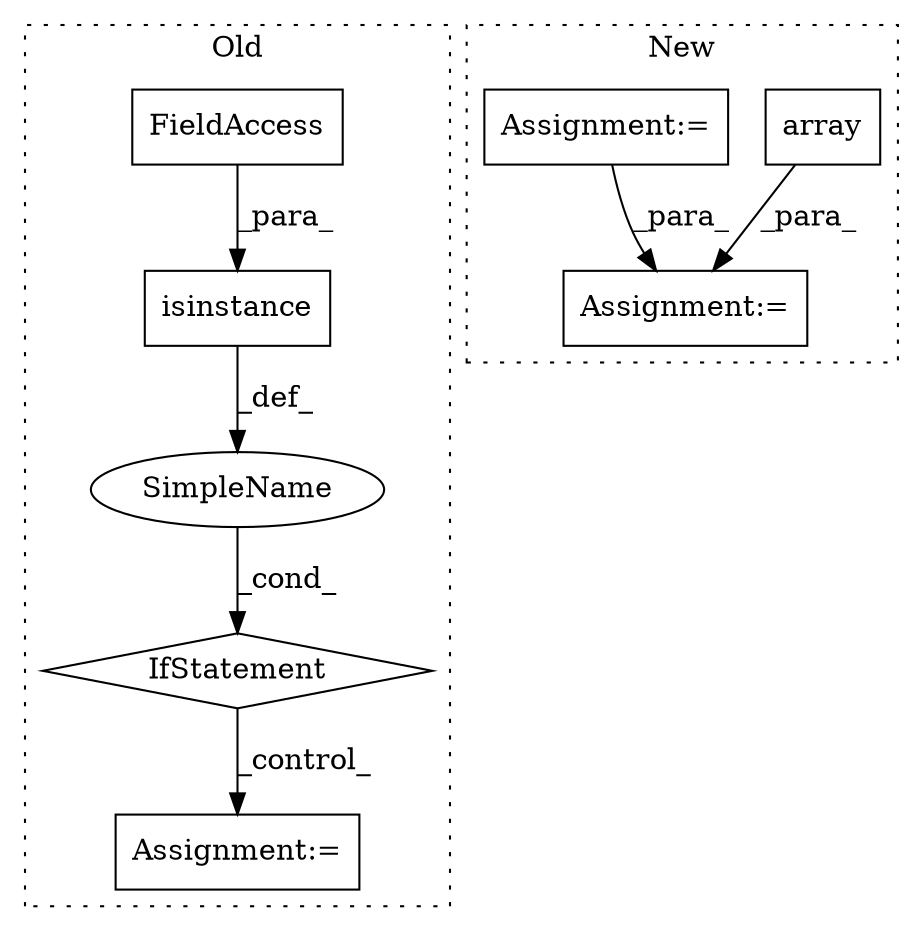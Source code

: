 digraph G {
subgraph cluster0 {
1 [label="isinstance" a="32" s="8184,8206" l="11,1" shape="box"];
4 [label="IfStatement" a="25" s="8180,8207" l="4,2" shape="diamond"];
5 [label="Assignment:=" a="7" s="8223" l="1" shape="box"];
6 [label="SimpleName" a="42" s="" l="" shape="ellipse"];
8 [label="FieldAccess" a="22" s="8202" l="4" shape="box"];
label = "Old";
style="dotted";
}
subgraph cluster1 {
2 [label="array" a="32" s="9102,9128" l="6,1" shape="box"];
3 [label="Assignment:=" a="7" s="10499" l="2" shape="box"];
7 [label="Assignment:=" a="7" s="9143" l="1" shape="box"];
label = "New";
style="dotted";
}
1 -> 6 [label="_def_"];
2 -> 3 [label="_para_"];
4 -> 5 [label="_control_"];
6 -> 4 [label="_cond_"];
7 -> 3 [label="_para_"];
8 -> 1 [label="_para_"];
}